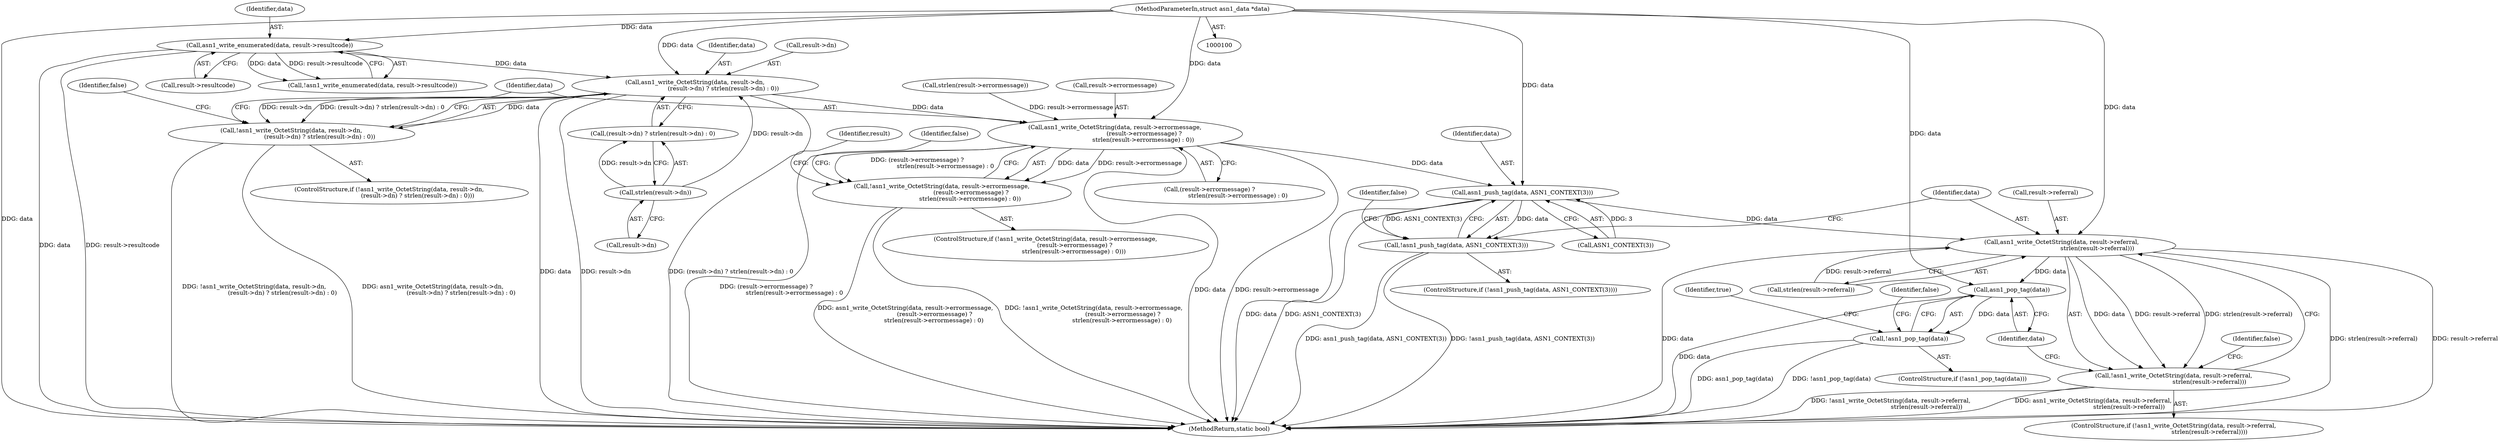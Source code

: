 digraph "0_samba_530d50a1abdcdf4d1775652d4c456c1274d83d8d_0@API" {
"1000115" [label="(Call,asn1_write_OctetString(data, result->dn,\n                              (result->dn) ? strlen(result->dn) : 0))"];
"1000106" [label="(Call,asn1_write_enumerated(data, result->resultcode))"];
"1000101" [label="(MethodParameterIn,struct asn1_data *data)"];
"1000124" [label="(Call,strlen(result->dn))"];
"1000114" [label="(Call,!asn1_write_OctetString(data, result->dn,\n                              (result->dn) ? strlen(result->dn) : 0))"];
"1000133" [label="(Call,asn1_write_OctetString(data, result->errormessage,\n                               (result->errormessage) ?\n                              strlen(result->errormessage) : 0))"];
"1000132" [label="(Call,!asn1_write_OctetString(data, result->errormessage,\n                               (result->errormessage) ?\n                              strlen(result->errormessage) : 0))"];
"1000156" [label="(Call,asn1_push_tag(data, ASN1_CONTEXT(3)))"];
"1000155" [label="(Call,!asn1_push_tag(data, ASN1_CONTEXT(3)))"];
"1000164" [label="(Call,asn1_write_OctetString(data, result->referral,\n                                      strlen(result->referral)))"];
"1000163" [label="(Call,!asn1_write_OctetString(data, result->referral,\n                                      strlen(result->referral)))"];
"1000177" [label="(Call,asn1_pop_tag(data))"];
"1000176" [label="(Call,!asn1_pop_tag(data))"];
"1000120" [label="(Call,(result->dn) ? strlen(result->dn) : 0)"];
"1000124" [label="(Call,strlen(result->dn))"];
"1000176" [label="(Call,!asn1_pop_tag(data))"];
"1000151" [label="(Identifier,result)"];
"1000162" [label="(ControlStructure,if (!asn1_write_OctetString(data, result->referral,\n                                      strlen(result->referral))))"];
"1000156" [label="(Call,asn1_push_tag(data, ASN1_CONTEXT(3)))"];
"1000165" [label="(Identifier,data)"];
"1000164" [label="(Call,asn1_write_OctetString(data, result->referral,\n                                      strlen(result->referral)))"];
"1000101" [label="(MethodParameterIn,struct asn1_data *data)"];
"1000180" [label="(Identifier,false)"];
"1000175" [label="(ControlStructure,if (!asn1_pop_tag(data)))"];
"1000177" [label="(Call,asn1_pop_tag(data))"];
"1000178" [label="(Identifier,data)"];
"1000157" [label="(Identifier,data)"];
"1000105" [label="(Call,!asn1_write_enumerated(data, result->resultcode))"];
"1000125" [label="(Call,result->dn)"];
"1000182" [label="(Identifier,true)"];
"1000114" [label="(Call,!asn1_write_OctetString(data, result->dn,\n                              (result->dn) ? strlen(result->dn) : 0))"];
"1000107" [label="(Identifier,data)"];
"1000161" [label="(Identifier,false)"];
"1000163" [label="(Call,!asn1_write_OctetString(data, result->referral,\n                                      strlen(result->referral)))"];
"1000115" [label="(Call,asn1_write_OctetString(data, result->dn,\n                              (result->dn) ? strlen(result->dn) : 0))"];
"1000131" [label="(ControlStructure,if (!asn1_write_OctetString(data, result->errormessage,\n                               (result->errormessage) ?\n                              strlen(result->errormessage) : 0)))"];
"1000132" [label="(Call,!asn1_write_OctetString(data, result->errormessage,\n                               (result->errormessage) ?\n                              strlen(result->errormessage) : 0))"];
"1000166" [label="(Call,result->referral)"];
"1000148" [label="(Identifier,false)"];
"1000106" [label="(Call,asn1_write_enumerated(data, result->resultcode))"];
"1000116" [label="(Identifier,data)"];
"1000133" [label="(Call,asn1_write_OctetString(data, result->errormessage,\n                               (result->errormessage) ?\n                              strlen(result->errormessage) : 0))"];
"1000183" [label="(MethodReturn,static bool)"];
"1000155" [label="(Call,!asn1_push_tag(data, ASN1_CONTEXT(3)))"];
"1000138" [label="(Call,(result->errormessage) ?\n                              strlen(result->errormessage) : 0)"];
"1000158" [label="(Call,ASN1_CONTEXT(3))"];
"1000113" [label="(ControlStructure,if (!asn1_write_OctetString(data, result->dn,\n                              (result->dn) ? strlen(result->dn) : 0)))"];
"1000134" [label="(Identifier,data)"];
"1000169" [label="(Call,strlen(result->referral))"];
"1000154" [label="(ControlStructure,if (!asn1_push_tag(data, ASN1_CONTEXT(3))))"];
"1000108" [label="(Call,result->resultcode)"];
"1000142" [label="(Call,strlen(result->errormessage))"];
"1000135" [label="(Call,result->errormessage)"];
"1000117" [label="(Call,result->dn)"];
"1000174" [label="(Identifier,false)"];
"1000130" [label="(Identifier,false)"];
"1000115" -> "1000114"  [label="AST: "];
"1000115" -> "1000120"  [label="CFG: "];
"1000116" -> "1000115"  [label="AST: "];
"1000117" -> "1000115"  [label="AST: "];
"1000120" -> "1000115"  [label="AST: "];
"1000114" -> "1000115"  [label="CFG: "];
"1000115" -> "1000183"  [label="DDG: data"];
"1000115" -> "1000183"  [label="DDG: result->dn"];
"1000115" -> "1000183"  [label="DDG: (result->dn) ? strlen(result->dn) : 0"];
"1000115" -> "1000114"  [label="DDG: data"];
"1000115" -> "1000114"  [label="DDG: result->dn"];
"1000115" -> "1000114"  [label="DDG: (result->dn) ? strlen(result->dn) : 0"];
"1000106" -> "1000115"  [label="DDG: data"];
"1000101" -> "1000115"  [label="DDG: data"];
"1000124" -> "1000115"  [label="DDG: result->dn"];
"1000115" -> "1000133"  [label="DDG: data"];
"1000106" -> "1000105"  [label="AST: "];
"1000106" -> "1000108"  [label="CFG: "];
"1000107" -> "1000106"  [label="AST: "];
"1000108" -> "1000106"  [label="AST: "];
"1000105" -> "1000106"  [label="CFG: "];
"1000106" -> "1000183"  [label="DDG: result->resultcode"];
"1000106" -> "1000183"  [label="DDG: data"];
"1000106" -> "1000105"  [label="DDG: data"];
"1000106" -> "1000105"  [label="DDG: result->resultcode"];
"1000101" -> "1000106"  [label="DDG: data"];
"1000101" -> "1000100"  [label="AST: "];
"1000101" -> "1000183"  [label="DDG: data"];
"1000101" -> "1000133"  [label="DDG: data"];
"1000101" -> "1000156"  [label="DDG: data"];
"1000101" -> "1000164"  [label="DDG: data"];
"1000101" -> "1000177"  [label="DDG: data"];
"1000124" -> "1000120"  [label="AST: "];
"1000124" -> "1000125"  [label="CFG: "];
"1000125" -> "1000124"  [label="AST: "];
"1000120" -> "1000124"  [label="CFG: "];
"1000124" -> "1000120"  [label="DDG: result->dn"];
"1000114" -> "1000113"  [label="AST: "];
"1000130" -> "1000114"  [label="CFG: "];
"1000134" -> "1000114"  [label="CFG: "];
"1000114" -> "1000183"  [label="DDG: !asn1_write_OctetString(data, result->dn,\n                              (result->dn) ? strlen(result->dn) : 0)"];
"1000114" -> "1000183"  [label="DDG: asn1_write_OctetString(data, result->dn,\n                              (result->dn) ? strlen(result->dn) : 0)"];
"1000133" -> "1000132"  [label="AST: "];
"1000133" -> "1000138"  [label="CFG: "];
"1000134" -> "1000133"  [label="AST: "];
"1000135" -> "1000133"  [label="AST: "];
"1000138" -> "1000133"  [label="AST: "];
"1000132" -> "1000133"  [label="CFG: "];
"1000133" -> "1000183"  [label="DDG: data"];
"1000133" -> "1000183"  [label="DDG: result->errormessage"];
"1000133" -> "1000183"  [label="DDG: (result->errormessage) ?\n                              strlen(result->errormessage) : 0"];
"1000133" -> "1000132"  [label="DDG: data"];
"1000133" -> "1000132"  [label="DDG: result->errormessage"];
"1000133" -> "1000132"  [label="DDG: (result->errormessage) ?\n                              strlen(result->errormessage) : 0"];
"1000142" -> "1000133"  [label="DDG: result->errormessage"];
"1000133" -> "1000156"  [label="DDG: data"];
"1000132" -> "1000131"  [label="AST: "];
"1000148" -> "1000132"  [label="CFG: "];
"1000151" -> "1000132"  [label="CFG: "];
"1000132" -> "1000183"  [label="DDG: !asn1_write_OctetString(data, result->errormessage,\n                               (result->errormessage) ?\n                              strlen(result->errormessage) : 0)"];
"1000132" -> "1000183"  [label="DDG: asn1_write_OctetString(data, result->errormessage,\n                               (result->errormessage) ?\n                              strlen(result->errormessage) : 0)"];
"1000156" -> "1000155"  [label="AST: "];
"1000156" -> "1000158"  [label="CFG: "];
"1000157" -> "1000156"  [label="AST: "];
"1000158" -> "1000156"  [label="AST: "];
"1000155" -> "1000156"  [label="CFG: "];
"1000156" -> "1000183"  [label="DDG: data"];
"1000156" -> "1000183"  [label="DDG: ASN1_CONTEXT(3)"];
"1000156" -> "1000155"  [label="DDG: data"];
"1000156" -> "1000155"  [label="DDG: ASN1_CONTEXT(3)"];
"1000158" -> "1000156"  [label="DDG: 3"];
"1000156" -> "1000164"  [label="DDG: data"];
"1000155" -> "1000154"  [label="AST: "];
"1000161" -> "1000155"  [label="CFG: "];
"1000165" -> "1000155"  [label="CFG: "];
"1000155" -> "1000183"  [label="DDG: !asn1_push_tag(data, ASN1_CONTEXT(3))"];
"1000155" -> "1000183"  [label="DDG: asn1_push_tag(data, ASN1_CONTEXT(3))"];
"1000164" -> "1000163"  [label="AST: "];
"1000164" -> "1000169"  [label="CFG: "];
"1000165" -> "1000164"  [label="AST: "];
"1000166" -> "1000164"  [label="AST: "];
"1000169" -> "1000164"  [label="AST: "];
"1000163" -> "1000164"  [label="CFG: "];
"1000164" -> "1000183"  [label="DDG: strlen(result->referral)"];
"1000164" -> "1000183"  [label="DDG: result->referral"];
"1000164" -> "1000183"  [label="DDG: data"];
"1000164" -> "1000163"  [label="DDG: data"];
"1000164" -> "1000163"  [label="DDG: result->referral"];
"1000164" -> "1000163"  [label="DDG: strlen(result->referral)"];
"1000169" -> "1000164"  [label="DDG: result->referral"];
"1000164" -> "1000177"  [label="DDG: data"];
"1000163" -> "1000162"  [label="AST: "];
"1000174" -> "1000163"  [label="CFG: "];
"1000178" -> "1000163"  [label="CFG: "];
"1000163" -> "1000183"  [label="DDG: asn1_write_OctetString(data, result->referral,\n                                      strlen(result->referral))"];
"1000163" -> "1000183"  [label="DDG: !asn1_write_OctetString(data, result->referral,\n                                      strlen(result->referral))"];
"1000177" -> "1000176"  [label="AST: "];
"1000177" -> "1000178"  [label="CFG: "];
"1000178" -> "1000177"  [label="AST: "];
"1000176" -> "1000177"  [label="CFG: "];
"1000177" -> "1000183"  [label="DDG: data"];
"1000177" -> "1000176"  [label="DDG: data"];
"1000176" -> "1000175"  [label="AST: "];
"1000180" -> "1000176"  [label="CFG: "];
"1000182" -> "1000176"  [label="CFG: "];
"1000176" -> "1000183"  [label="DDG: !asn1_pop_tag(data)"];
"1000176" -> "1000183"  [label="DDG: asn1_pop_tag(data)"];
}
